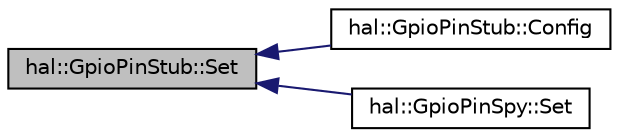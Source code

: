 digraph "hal::GpioPinStub::Set"
{
 // INTERACTIVE_SVG=YES
  edge [fontname="Helvetica",fontsize="10",labelfontname="Helvetica",labelfontsize="10"];
  node [fontname="Helvetica",fontsize="10",shape=record];
  rankdir="LR";
  Node23 [label="hal::GpioPinStub::Set",height=0.2,width=0.4,color="black", fillcolor="grey75", style="filled", fontcolor="black"];
  Node23 -> Node24 [dir="back",color="midnightblue",fontsize="10",style="solid",fontname="Helvetica"];
  Node24 [label="hal::GpioPinStub::Config",height=0.2,width=0.4,color="black", fillcolor="white", style="filled",URL="$dd/d34/classhal_1_1_gpio_pin_stub.html#a11bcd8a29433d842fabe2352d7c05c5f"];
  Node23 -> Node25 [dir="back",color="midnightblue",fontsize="10",style="solid",fontname="Helvetica"];
  Node25 [label="hal::GpioPinSpy::Set",height=0.2,width=0.4,color="black", fillcolor="white", style="filled",URL="$d1/d1e/classhal_1_1_gpio_pin_spy.html#a96c60f52fa84f781176e0b7c7a1d7bf6"];
}
